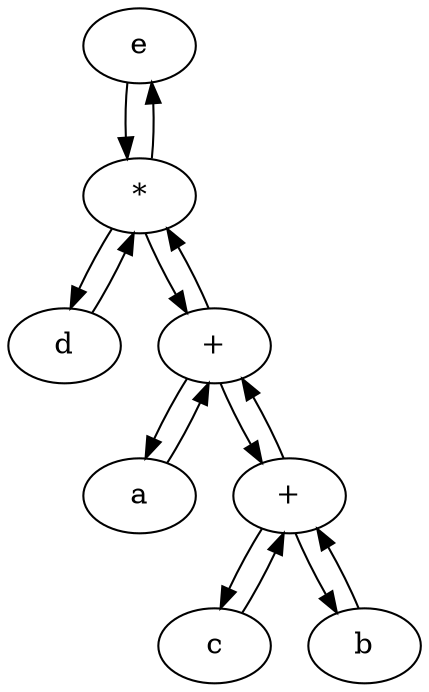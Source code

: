 digraph G {

7 [label = "e"]
1 [label = "a"]
6 [label = "d"]
0 [label = "+"]
4 [label = "c"]
5 [label = "*"]
2 [label = "+"]
3 [label = "b"]
4 -> 2

5 -> 0

5 -> 6

5 -> 7

2 -> 3

2 -> 4

2 -> 0

3 -> 2

7 -> 5

6 -> 5

1 -> 0

0 -> 5

0 -> 1

0 -> 2

}
